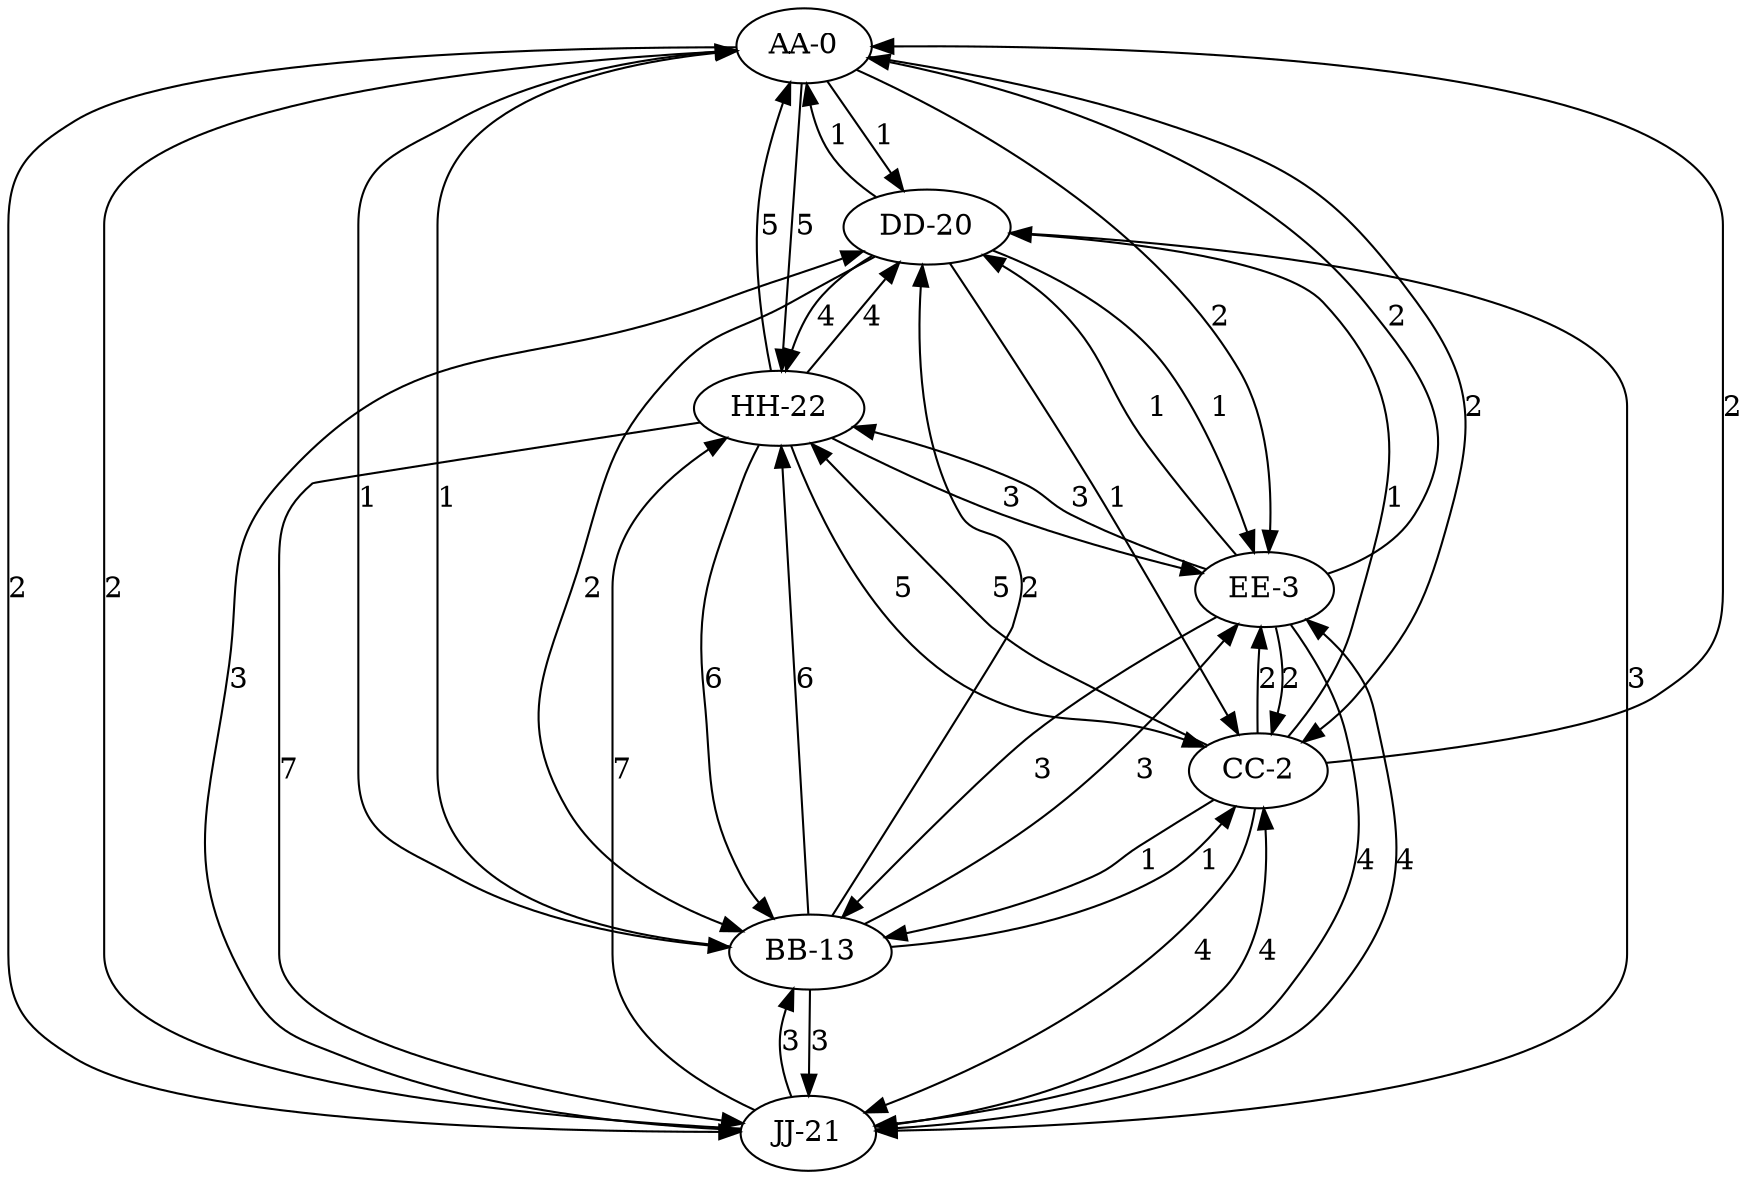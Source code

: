 digraph {
    0 [ label = "AA-0" ]
    1 [ label = "DD-20" ]
    2 [ label = "JJ-21" ]
    3 [ label = "BB-13" ]
    4 [ label = "CC-2" ]
    5 [ label = "EE-3" ]
    6 [ label = "HH-22" ]
    0 -> 5 [ label = "2" ]
    5 -> 2 [ label = "4" ]
    0 -> 1 [ label = "1" ]
    3 -> 2 [ label = "3" ]
    1 -> 3 [ label = "2" ]
    5 -> 1 [ label = "1" ]
    3 -> 1 [ label = "2" ]
    4 -> 0 [ label = "2" ]
    0 -> 6 [ label = "5" ]
    6 -> 5 [ label = "3" ]
    5 -> 3 [ label = "3" ]
    6 -> 0 [ label = "5" ]
    4 -> 3 [ label = "1" ]
    0 -> 4 [ label = "2" ]
    5 -> 6 [ label = "3" ]
    6 -> 4 [ label = "5" ]
    3 -> 0 [ label = "1" ]
    0 -> 2 [ label = "2" ]
    0 -> 3 [ label = "1" ]
    1 -> 2 [ label = "3" ]
    6 -> 2 [ label = "7" ]
    5 -> 4 [ label = "2" ]
    1 -> 5 [ label = "1" ]
    4 -> 2 [ label = "4" ]
    4 -> 5 [ label = "2" ]
    1 -> 4 [ label = "1" ]
    2 -> 4 [ label = "4" ]
    6 -> 1 [ label = "4" ]
    6 -> 3 [ label = "6" ]
    3 -> 5 [ label = "3" ]
    3 -> 6 [ label = "6" ]
    1 -> 6 [ label = "4" ]
    2 -> 6 [ label = "7" ]
    4 -> 1 [ label = "1" ]
    1 -> 0 [ label = "1" ]
    2 -> 1 [ label = "3" ]
    2 -> 0 [ label = "2" ]
    3 -> 4 [ label = "1" ]
    5 -> 0 [ label = "2" ]
    2 -> 5 [ label = "4" ]
    2 -> 3 [ label = "3" ]
    4 -> 6 [ label = "5" ]
}
